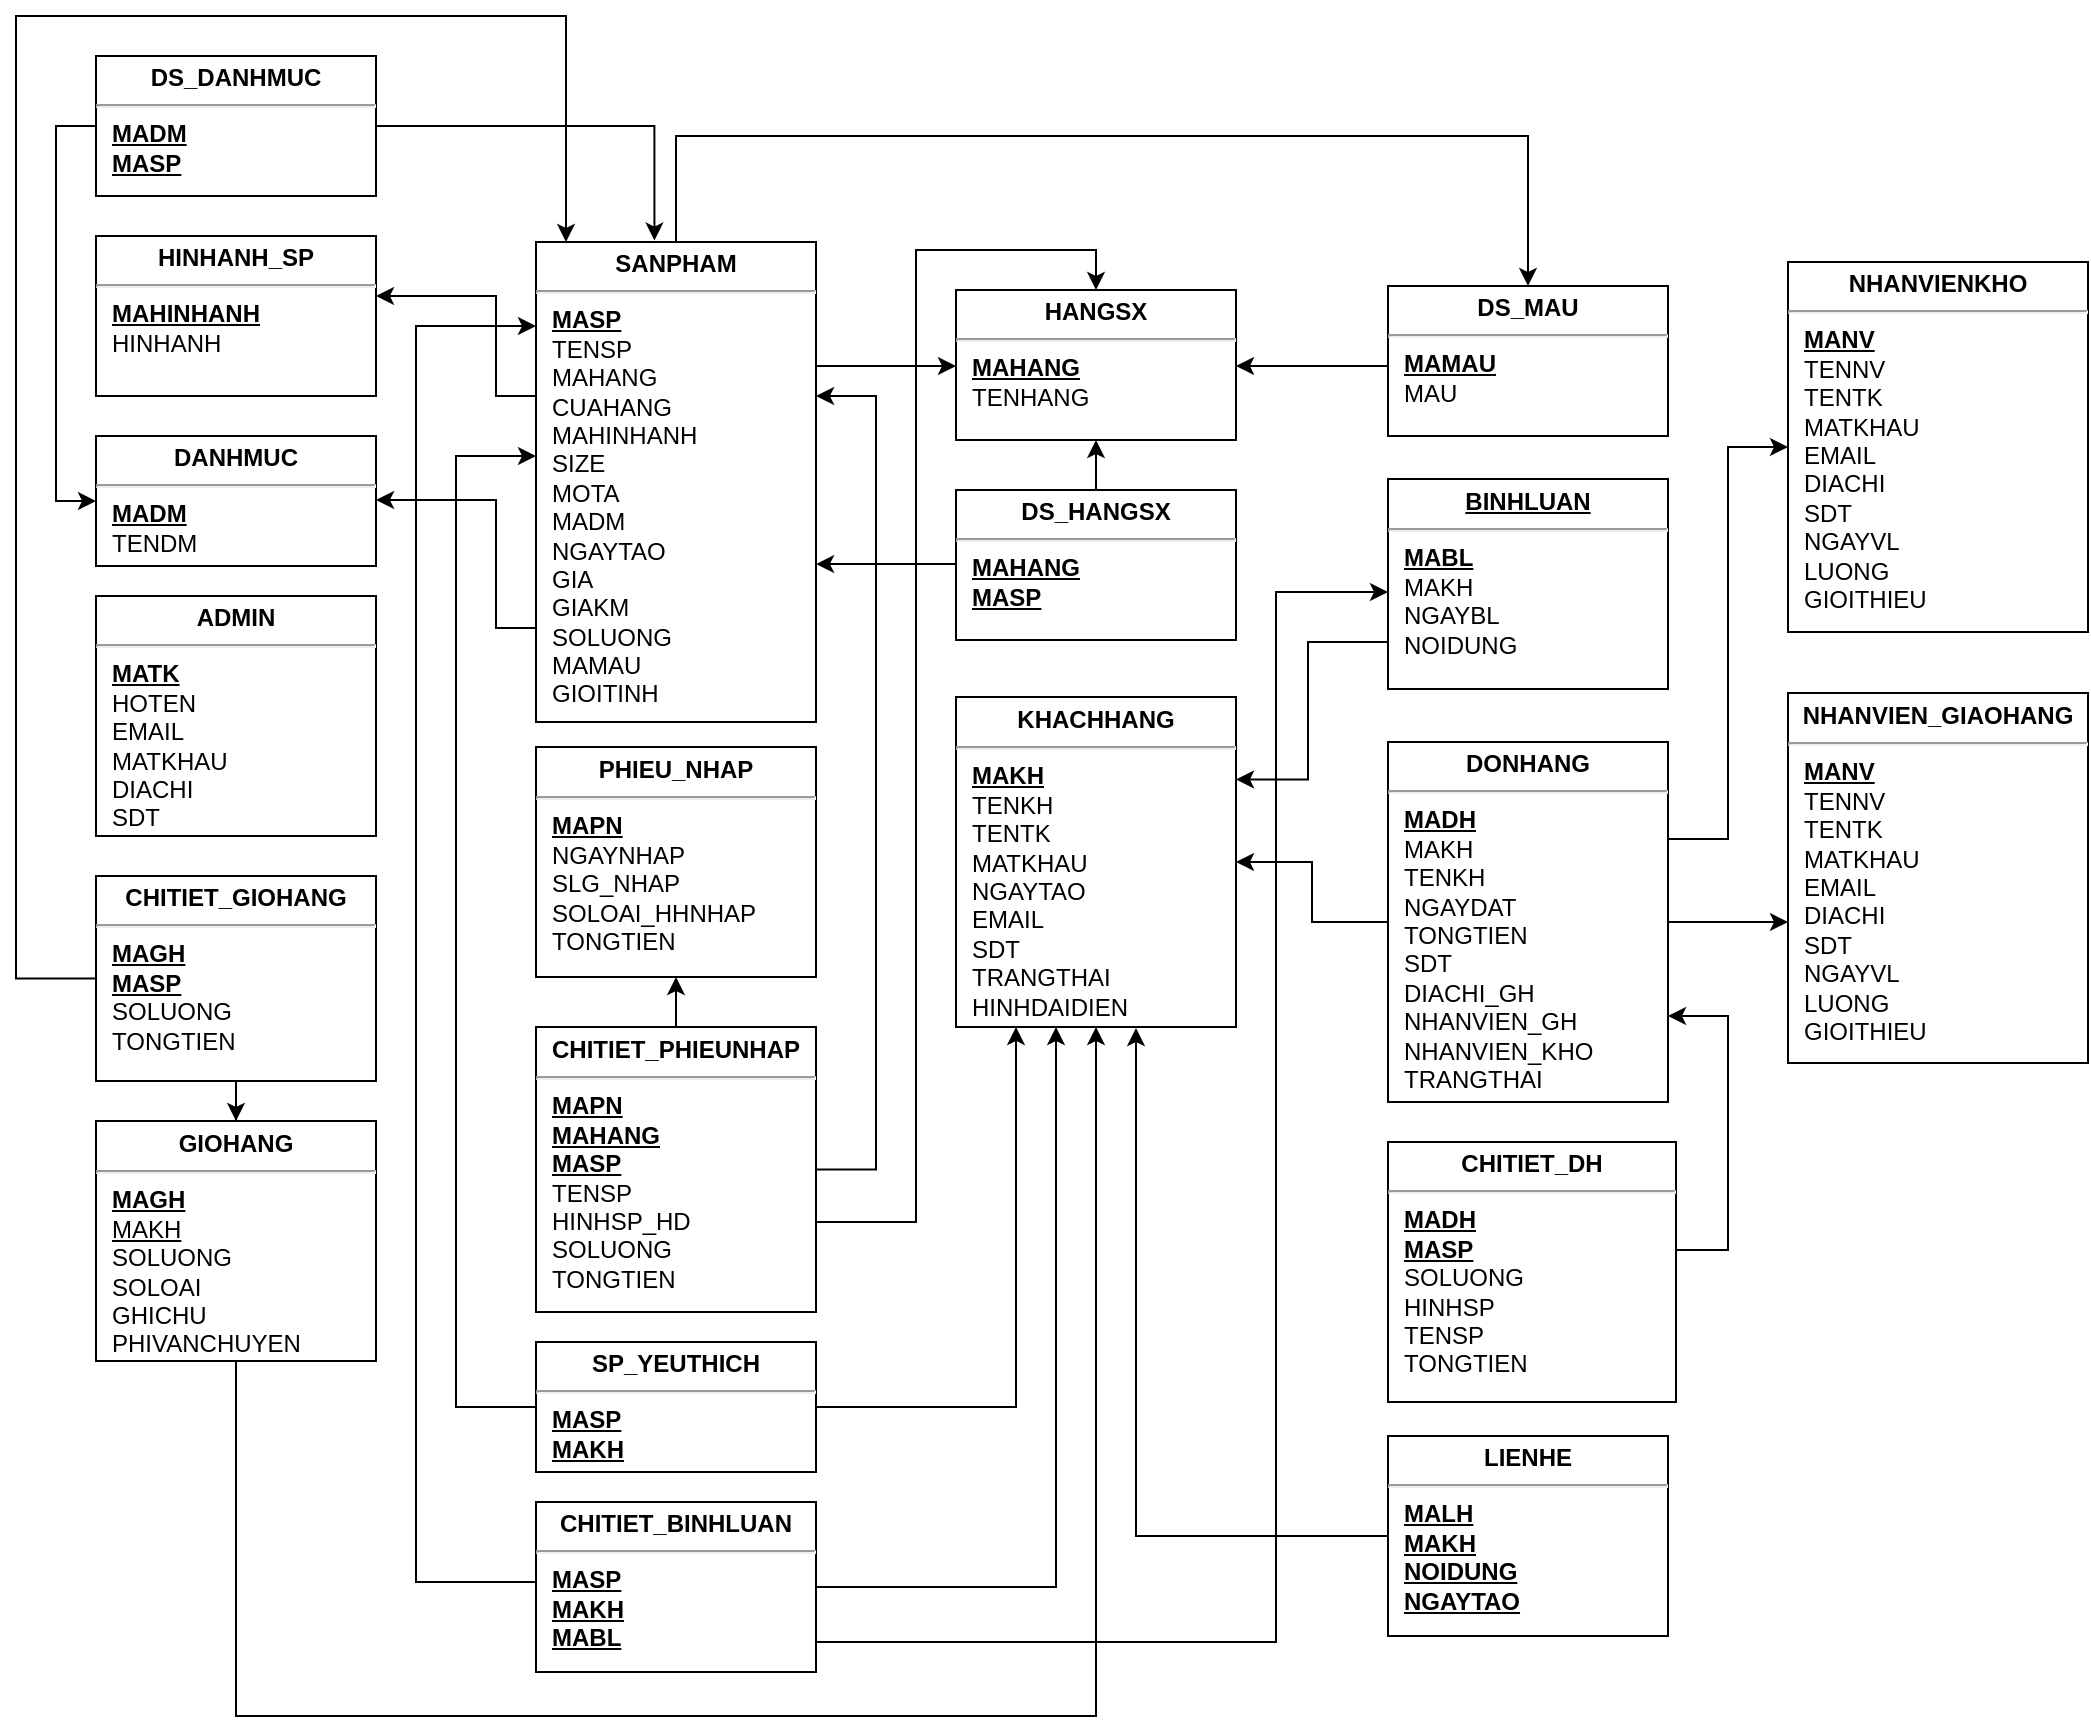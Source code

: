 <mxfile version="13.9.9" type="device"><diagram name="Page-1" id="a7904f86-f2b4-8e86-fa97-74104820619b"><mxGraphModel dx="1278" dy="1341" grid="1" gridSize="10" guides="1" tooltips="1" connect="1" arrows="1" fold="1" page="1" pageScale="1" pageWidth="1100" pageHeight="850" background="#ffffff" math="0" shadow="0"><root><mxCell id="0"/><mxCell id="1" parent="0"/><mxCell id="24794b860abc3c2d-1" value="&lt;p style=&quot;margin: 4px 0px 0px ; text-align: center&quot;&gt;&lt;b&gt;DANHMUC&lt;/b&gt;&lt;/p&gt;&lt;hr&gt;&lt;p style=&quot;margin: 0px ; margin-left: 8px&quot;&gt;&lt;b&gt;&lt;u&gt;MADM&lt;/u&gt;&lt;/b&gt;&lt;/p&gt;&lt;p style=&quot;margin: 0px ; margin-left: 8px&quot;&gt;TENDM&lt;/p&gt;" style="verticalAlign=top;align=left;overflow=fill;fontSize=12;fontFamily=Helvetica;html=1;rounded=0;shadow=0;comic=0;labelBackgroundColor=none;strokeWidth=1;fillColor=#FFFFFF;" parent="1" vertex="1"><mxGeometry x="60" y="170" width="140" height="65" as="geometry"/></mxCell><mxCell id="Ncqu-IGX10T1Qsp99bb3-18" style="edgeStyle=orthogonalEdgeStyle;rounded=0;orthogonalLoop=1;jettySize=auto;html=1;fillColor=#FFFFFF;" parent="1" source="24794b860abc3c2d-16" target="24794b860abc3c2d-19" edge="1"><mxGeometry relative="1" as="geometry"><Array as="points"><mxPoint x="220" y="743"/><mxPoint x="220" y="115"/></Array></mxGeometry></mxCell><mxCell id="Ncqu-IGX10T1Qsp99bb3-19" style="edgeStyle=orthogonalEdgeStyle;rounded=0;orthogonalLoop=1;jettySize=auto;html=1;fillColor=#FFFFFF;" parent="1" source="24794b860abc3c2d-16" target="24794b860abc3c2d-24" edge="1"><mxGeometry relative="1" as="geometry"><mxPoint x="540" y="466" as="targetPoint"/><Array as="points"><mxPoint x="540" y="746"/></Array></mxGeometry></mxCell><mxCell id="Ncqu-IGX10T1Qsp99bb3-21" style="edgeStyle=orthogonalEdgeStyle;rounded=0;orthogonalLoop=1;jettySize=auto;html=1;fillColor=#FFFFFF;" parent="1" source="24794b860abc3c2d-16" target="24794b860abc3c2d-23" edge="1"><mxGeometry relative="1" as="geometry"><Array as="points"><mxPoint x="650" y="773"/><mxPoint x="650" y="248"/></Array></mxGeometry></mxCell><mxCell id="24794b860abc3c2d-16" value="&lt;p style=&quot;margin: 4px 0px 0px ; text-align: center&quot;&gt;&lt;b&gt;CHITIET_BINHLUAN&lt;/b&gt;&lt;/p&gt;&lt;hr&gt;&lt;p style=&quot;margin: 0px ; margin-left: 8px&quot;&gt;&lt;b&gt;&lt;u&gt;MASP&lt;/u&gt;&lt;/b&gt;&lt;/p&gt;&lt;p style=&quot;margin: 0px ; margin-left: 8px&quot;&gt;&lt;b&gt;&lt;u&gt;MAKH&lt;/u&gt;&lt;/b&gt;&lt;/p&gt;&lt;p style=&quot;margin: 0px ; margin-left: 8px&quot;&gt;&lt;b&gt;&lt;u&gt;MABL&lt;/u&gt;&lt;/b&gt;&lt;/p&gt;" style="verticalAlign=top;align=left;overflow=fill;fontSize=12;fontFamily=Helvetica;html=1;rounded=0;shadow=0;comic=0;labelBackgroundColor=none;strokeWidth=1;fillColor=#FFFFFF;" parent="1" vertex="1"><mxGeometry x="280" y="703" width="140" height="85" as="geometry"/></mxCell><mxCell id="24794b860abc3c2d-17" value="&lt;p style=&quot;margin: 4px 0px 0px ; text-align: center&quot;&gt;&lt;b&gt;PHIEU_NHAP&lt;/b&gt;&lt;/p&gt;&lt;hr&gt;&lt;p style=&quot;margin: 0px ; margin-left: 8px&quot;&gt;&lt;b&gt;&lt;u&gt;MAPN&lt;/u&gt;&lt;/b&gt;&lt;/p&gt;&lt;p style=&quot;margin: 0px ; margin-left: 8px&quot;&gt;NGAYNHAP&lt;/p&gt;&lt;p style=&quot;margin: 0px ; margin-left: 8px&quot;&gt;SLG_NHAP&lt;/p&gt;&lt;p style=&quot;margin: 0px ; margin-left: 8px&quot;&gt;SOLOAI_HHNHAP&lt;/p&gt;&lt;p style=&quot;margin: 0px ; margin-left: 8px&quot;&gt;TONGTIEN&lt;/p&gt;" style="verticalAlign=top;align=left;overflow=fill;fontSize=12;fontFamily=Helvetica;html=1;rounded=0;shadow=0;comic=0;labelBackgroundColor=none;strokeWidth=1;fillColor=#FFFFFF;" parent="1" vertex="1"><mxGeometry x="280" y="325.5" width="140" height="115" as="geometry"/></mxCell><mxCell id="Ncqu-IGX10T1Qsp99bb3-8" style="edgeStyle=orthogonalEdgeStyle;rounded=0;orthogonalLoop=1;jettySize=auto;html=1;fillColor=#FFFFFF;" parent="1" source="24794b860abc3c2d-18" target="24794b860abc3c2d-17" edge="1"><mxGeometry relative="1" as="geometry"/></mxCell><mxCell id="Ncqu-IGX10T1Qsp99bb3-31" style="edgeStyle=orthogonalEdgeStyle;rounded=0;orthogonalLoop=1;jettySize=auto;html=1;entryX=0.5;entryY=0;entryDx=0;entryDy=0;fillColor=#FFFFFF;" parent="1" source="24794b860abc3c2d-18" target="24794b860abc3c2d-20" edge="1"><mxGeometry relative="1" as="geometry"><mxPoint x="545" y="93" as="targetPoint"/><Array as="points"><mxPoint x="470" y="563"/><mxPoint x="470" y="77"/><mxPoint x="560" y="77"/></Array></mxGeometry></mxCell><mxCell id="OWl0ip-ZCvZ_d75_UzPL-4" style="edgeStyle=orthogonalEdgeStyle;rounded=0;orthogonalLoop=1;jettySize=auto;html=1;fillColor=#FFFFFF;" parent="1" source="24794b860abc3c2d-18" target="24794b860abc3c2d-19" edge="1"><mxGeometry relative="1" as="geometry"><Array as="points"><mxPoint x="450" y="537"/><mxPoint x="450" y="150"/></Array></mxGeometry></mxCell><mxCell id="24794b860abc3c2d-18" value="&lt;p style=&quot;margin: 4px 0px 0px ; text-align: center&quot;&gt;&lt;b&gt;CHITIET_PHIEUNHAP&lt;/b&gt;&lt;/p&gt;&lt;hr&gt;&lt;p style=&quot;margin: 0px ; margin-left: 8px&quot;&gt;&lt;b&gt;&lt;u&gt;MAPN&lt;/u&gt;&lt;/b&gt;&lt;/p&gt;&lt;p style=&quot;margin: 0px ; margin-left: 8px&quot;&gt;&lt;b&gt;&lt;u&gt;MAHANG&lt;/u&gt;&lt;/b&gt;&lt;/p&gt;&lt;p style=&quot;margin: 0px ; margin-left: 8px&quot;&gt;&lt;b&gt;&lt;u&gt;MASP&lt;/u&gt;&lt;/b&gt;&lt;/p&gt;&lt;p style=&quot;margin: 0px ; margin-left: 8px&quot;&gt;TENSP&lt;/p&gt;&lt;p style=&quot;margin: 0px ; margin-left: 8px&quot;&gt;HINHSP_HD&lt;/p&gt;&lt;p style=&quot;margin: 0px ; margin-left: 8px&quot;&gt;SOLUONG&lt;/p&gt;&lt;p style=&quot;margin: 0px ; margin-left: 8px&quot;&gt;TONGTIEN&lt;/p&gt;" style="verticalAlign=top;align=left;overflow=fill;fontSize=12;fontFamily=Helvetica;html=1;rounded=0;shadow=0;comic=0;labelBackgroundColor=none;strokeWidth=1;fillColor=#FFFFFF;" parent="1" vertex="1"><mxGeometry x="280" y="465.5" width="140" height="142.5" as="geometry"/></mxCell><mxCell id="Ncqu-IGX10T1Qsp99bb3-22" style="edgeStyle=orthogonalEdgeStyle;rounded=0;orthogonalLoop=1;jettySize=auto;html=1;exitX=0.015;exitY=0.804;exitDx=0;exitDy=0;exitPerimeter=0;fillColor=#FFFFFF;" parent="1" source="24794b860abc3c2d-19" target="24794b860abc3c2d-1" edge="1"><mxGeometry relative="1" as="geometry"><Array as="points"><mxPoint x="260" y="266"/><mxPoint x="260" y="202"/></Array></mxGeometry></mxCell><mxCell id="Ncqu-IGX10T1Qsp99bb3-24" style="edgeStyle=orthogonalEdgeStyle;rounded=0;orthogonalLoop=1;jettySize=auto;html=1;fillColor=#FFFFFF;" parent="1" source="24794b860abc3c2d-19" target="shd9ntkFZb0mdmKx5NQV-13" edge="1"><mxGeometry relative="1" as="geometry"><Array as="points"><mxPoint x="260" y="150"/><mxPoint x="260" y="100"/></Array></mxGeometry></mxCell><mxCell id="OWl0ip-ZCvZ_d75_UzPL-6" style="edgeStyle=orthogonalEdgeStyle;rounded=0;orthogonalLoop=1;jettySize=auto;html=1;fillColor=#FFFFFF;" parent="1" source="24794b860abc3c2d-19" target="24794b860abc3c2d-20" edge="1"><mxGeometry relative="1" as="geometry"><Array as="points"><mxPoint x="440" y="135"/><mxPoint x="440" y="135"/></Array></mxGeometry></mxCell><mxCell id="OWl0ip-ZCvZ_d75_UzPL-12" style="edgeStyle=orthogonalEdgeStyle;rounded=0;orthogonalLoop=1;jettySize=auto;html=1;entryX=0.5;entryY=0;entryDx=0;entryDy=0;fillColor=#FFFFFF;" parent="1" source="24794b860abc3c2d-19" target="shd9ntkFZb0mdmKx5NQV-18" edge="1"><mxGeometry relative="1" as="geometry"><Array as="points"><mxPoint x="350" y="20"/><mxPoint x="776" y="20"/></Array></mxGeometry></mxCell><mxCell id="24794b860abc3c2d-19" value="&lt;p style=&quot;margin: 4px 0px 0px ; text-align: center&quot;&gt;&lt;b&gt;SANPHAM&lt;/b&gt;&lt;/p&gt;&lt;hr&gt;&lt;p style=&quot;margin: 0px ; margin-left: 8px&quot;&gt;&lt;b&gt;&lt;u&gt;MASP&lt;/u&gt;&lt;/b&gt;&lt;/p&gt;&lt;p style=&quot;margin: 0px ; margin-left: 8px&quot;&gt;TENSP&lt;/p&gt;&lt;p style=&quot;margin: 0px ; margin-left: 8px&quot;&gt;MAHANG&lt;/p&gt;&lt;p style=&quot;margin: 0px ; margin-left: 8px&quot;&gt;CUAHANG&lt;/p&gt;&lt;p style=&quot;margin: 0px ; margin-left: 8px&quot;&gt;MAHINHANH&lt;/p&gt;&lt;p style=&quot;margin: 0px ; margin-left: 8px&quot;&gt;SIZE&lt;/p&gt;&lt;p style=&quot;margin: 0px ; margin-left: 8px&quot;&gt;MOTA&lt;/p&gt;&lt;p style=&quot;margin: 0px ; margin-left: 8px&quot;&gt;MADM&lt;/p&gt;&lt;p style=&quot;margin: 0px ; margin-left: 8px&quot;&gt;NGAYTAO&lt;/p&gt;&lt;p style=&quot;margin: 0px ; margin-left: 8px&quot;&gt;GIA&lt;/p&gt;&lt;p style=&quot;margin: 0px ; margin-left: 8px&quot;&gt;GIAKM&lt;/p&gt;&lt;p style=&quot;margin: 0px ; margin-left: 8px&quot;&gt;SOLUONG&lt;/p&gt;&lt;p style=&quot;margin: 0px ; margin-left: 8px&quot;&gt;MAMAU&lt;/p&gt;&lt;p style=&quot;margin: 0px ; margin-left: 8px&quot;&gt;GIOITINH&lt;/p&gt;" style="verticalAlign=top;align=left;overflow=fill;fontSize=12;fontFamily=Helvetica;html=1;rounded=0;shadow=0;comic=0;labelBackgroundColor=none;strokeWidth=1;fillColor=#FFFFFF;" parent="1" vertex="1"><mxGeometry x="280" y="73" width="140" height="240" as="geometry"/></mxCell><mxCell id="24794b860abc3c2d-20" value="&lt;p style=&quot;margin: 4px 0px 0px ; text-align: center&quot;&gt;&lt;b&gt;HANGSX&lt;/b&gt;&lt;/p&gt;&lt;hr&gt;&lt;p style=&quot;margin: 0px ; margin-left: 8px&quot;&gt;&lt;b&gt;&lt;u&gt;MAHANG&lt;/u&gt;&lt;/b&gt;&lt;/p&gt;&lt;p style=&quot;margin: 0px ; margin-left: 8px&quot;&gt;TENHANG&lt;/p&gt;" style="verticalAlign=top;align=left;overflow=fill;fontSize=12;fontFamily=Helvetica;html=1;rounded=0;shadow=0;comic=0;labelBackgroundColor=none;strokeWidth=1;fillColor=#FFFFFF;" parent="1" vertex="1"><mxGeometry x="490" y="97" width="140" height="75" as="geometry"/></mxCell><mxCell id="Ncqu-IGX10T1Qsp99bb3-3" style="edgeStyle=orthogonalEdgeStyle;rounded=0;orthogonalLoop=1;jettySize=auto;html=1;fillColor=#FFFFFF;" parent="1" source="24794b860abc3c2d-21" target="24794b860abc3c2d-24" edge="1"><mxGeometry relative="1" as="geometry"/></mxCell><mxCell id="Ncqu-IGX10T1Qsp99bb3-4" style="edgeStyle=orthogonalEdgeStyle;rounded=0;orthogonalLoop=1;jettySize=auto;html=1;fillColor=#FFFFFF;" parent="1" source="24794b860abc3c2d-21" target="24794b860abc3c2d-27" edge="1"><mxGeometry relative="1" as="geometry"><Array as="points"><mxPoint x="846" y="390.5"/><mxPoint x="846" y="390.5"/></Array></mxGeometry></mxCell><mxCell id="Ncqu-IGX10T1Qsp99bb3-5" style="edgeStyle=orthogonalEdgeStyle;rounded=0;orthogonalLoop=1;jettySize=auto;html=1;fillColor=#FFFFFF;" parent="1" source="24794b860abc3c2d-21" target="24794b860abc3c2d-29" edge="1"><mxGeometry relative="1" as="geometry"><Array as="points"><mxPoint x="876" y="371.5"/><mxPoint x="876" y="175.5"/></Array></mxGeometry></mxCell><mxCell id="24794b860abc3c2d-21" value="&lt;p style=&quot;margin: 4px 0px 0px ; text-align: center&quot;&gt;&lt;b&gt;DONHANG&lt;/b&gt;&lt;/p&gt;&lt;hr&gt;&lt;p style=&quot;margin: 0px ; margin-left: 8px&quot;&gt;&lt;b&gt;&lt;u&gt;MADH&lt;/u&gt;&lt;/b&gt;&lt;/p&gt;&lt;p style=&quot;margin: 0px ; margin-left: 8px&quot;&gt;MAKH&lt;/p&gt;&lt;p style=&quot;margin: 0px ; margin-left: 8px&quot;&gt;TENKH&lt;/p&gt;&lt;p style=&quot;margin: 0px ; margin-left: 8px&quot;&gt;NGAYDAT&lt;/p&gt;&lt;p style=&quot;margin: 0px ; margin-left: 8px&quot;&gt;TONGTIEN&lt;/p&gt;&lt;p style=&quot;margin: 0px ; margin-left: 8px&quot;&gt;SDT&lt;/p&gt;&lt;p style=&quot;margin: 0px ; margin-left: 8px&quot;&gt;DIACHI_GH&lt;/p&gt;&lt;p style=&quot;margin: 0px ; margin-left: 8px&quot;&gt;NHANVIEN_GH&lt;/p&gt;&lt;p style=&quot;margin: 0px ; margin-left: 8px&quot;&gt;NHANVIEN_KHO&lt;/p&gt;&lt;p style=&quot;margin: 0px ; margin-left: 8px&quot;&gt;TRANGTHAI&lt;/p&gt;" style="verticalAlign=top;align=left;overflow=fill;fontSize=12;fontFamily=Helvetica;html=1;rounded=0;shadow=0;comic=0;labelBackgroundColor=none;strokeWidth=1;fillColor=#FFFFFF;" parent="1" vertex="1"><mxGeometry x="706" y="323" width="140" height="180" as="geometry"/></mxCell><mxCell id="Ncqu-IGX10T1Qsp99bb3-16" style="edgeStyle=orthogonalEdgeStyle;rounded=0;orthogonalLoop=1;jettySize=auto;html=1;fillColor=#FFFFFF;" parent="1" source="24794b860abc3c2d-22" target="24794b860abc3c2d-24" edge="1"><mxGeometry relative="1" as="geometry"><mxPoint x="520" y="483" as="targetPoint"/><Array as="points"><mxPoint x="520" y="655"/></Array></mxGeometry></mxCell><mxCell id="OWl0ip-ZCvZ_d75_UzPL-5" style="edgeStyle=orthogonalEdgeStyle;rounded=0;orthogonalLoop=1;jettySize=auto;html=1;fillColor=#FFFFFF;" parent="1" source="24794b860abc3c2d-22" target="24794b860abc3c2d-19" edge="1"><mxGeometry relative="1" as="geometry"><Array as="points"><mxPoint x="240" y="656"/><mxPoint x="240" y="180"/></Array></mxGeometry></mxCell><mxCell id="24794b860abc3c2d-22" value="&lt;p style=&quot;margin: 4px 0px 0px ; text-align: center&quot;&gt;&lt;b&gt;SP_YEUTHICH&lt;/b&gt;&lt;/p&gt;&lt;hr&gt;&lt;p style=&quot;margin: 0px ; margin-left: 8px&quot;&gt;&lt;b&gt;&lt;u&gt;MASP&lt;/u&gt;&lt;/b&gt;&lt;/p&gt;&lt;p style=&quot;margin: 0px ; margin-left: 8px&quot;&gt;&lt;b&gt;&lt;u&gt;MAKH&lt;/u&gt;&lt;/b&gt;&lt;/p&gt;" style="verticalAlign=top;align=left;overflow=fill;fontSize=12;fontFamily=Helvetica;html=1;rounded=0;shadow=0;comic=0;labelBackgroundColor=none;strokeWidth=1;fillColor=#FFFFFF;" parent="1" vertex="1"><mxGeometry x="280" y="623" width="140" height="65" as="geometry"/></mxCell><mxCell id="Ncqu-IGX10T1Qsp99bb3-6" style="edgeStyle=orthogonalEdgeStyle;rounded=0;orthogonalLoop=1;jettySize=auto;html=1;entryX=1;entryY=0.25;entryDx=0;entryDy=0;fillColor=#FFFFFF;" parent="1" source="24794b860abc3c2d-23" target="24794b860abc3c2d-24" edge="1"><mxGeometry relative="1" as="geometry"><Array as="points"><mxPoint x="666" y="273"/><mxPoint x="666" y="342"/></Array></mxGeometry></mxCell><mxCell id="24794b860abc3c2d-23" value="&lt;p style=&quot;margin: 0px ; margin-top: 4px ; text-align: center ; text-decoration: underline&quot;&gt;&lt;b&gt;BINHLUAN&lt;/b&gt;&lt;/p&gt;&lt;hr&gt;&lt;p style=&quot;margin: 0px ; margin-left: 8px&quot;&gt;&lt;b&gt;&lt;u&gt;MABL&lt;/u&gt;&lt;/b&gt;&lt;/p&gt;&lt;p style=&quot;margin: 0px ; margin-left: 8px&quot;&gt;MAKH&lt;/p&gt;&lt;p style=&quot;margin: 0px ; margin-left: 8px&quot;&gt;NGAYBL&lt;/p&gt;&lt;p style=&quot;margin: 0px ; margin-left: 8px&quot;&gt;NOIDUNG&lt;/p&gt;" style="verticalAlign=top;align=left;overflow=fill;fontSize=12;fontFamily=Helvetica;html=1;rounded=0;shadow=0;comic=0;labelBackgroundColor=none;strokeWidth=1;fillColor=#FFFFFF;" parent="1" vertex="1"><mxGeometry x="706" y="191.5" width="140" height="105" as="geometry"/></mxCell><mxCell id="24794b860abc3c2d-24" value="&lt;p style=&quot;margin: 4px 0px 0px ; text-align: center&quot;&gt;&lt;b&gt;KHACHHANG&lt;/b&gt;&lt;/p&gt;&lt;hr&gt;&lt;p style=&quot;margin: 0px ; margin-left: 8px&quot;&gt;&lt;u&gt;&lt;b&gt;MAKH&lt;/b&gt;&lt;/u&gt;&lt;/p&gt;&lt;p style=&quot;margin: 0px ; margin-left: 8px&quot;&gt;TENKH&lt;/p&gt;&lt;p style=&quot;margin: 0px ; margin-left: 8px&quot;&gt;TENTK&lt;/p&gt;&lt;p style=&quot;margin: 0px ; margin-left: 8px&quot;&gt;MATKHAU&lt;/p&gt;&lt;p style=&quot;margin: 0px ; margin-left: 8px&quot;&gt;NGAYTAO&lt;/p&gt;&lt;p style=&quot;margin: 0px ; margin-left: 8px&quot;&gt;EMAIL&lt;/p&gt;&lt;p style=&quot;margin: 0px ; margin-left: 8px&quot;&gt;SDT&lt;/p&gt;&lt;p style=&quot;margin: 0px ; margin-left: 8px&quot;&gt;TRANGTHAI&lt;/p&gt;&lt;p style=&quot;margin: 0px ; margin-left: 8px&quot;&gt;HINHDAIDIEN&lt;/p&gt;" style="verticalAlign=top;align=left;overflow=fill;fontSize=12;fontFamily=Helvetica;html=1;rounded=0;shadow=0;comic=0;labelBackgroundColor=none;strokeWidth=1;fillColor=#FFFFFF;" parent="1" vertex="1"><mxGeometry x="490" y="300.5" width="140" height="165" as="geometry"/></mxCell><mxCell id="24794b860abc3c2d-25" value="&lt;p style=&quot;margin: 4px 0px 0px ; text-align: center&quot;&gt;&lt;b&gt;ADMIN&lt;/b&gt;&lt;/p&gt;&lt;hr&gt;&lt;p style=&quot;margin: 0px ; margin-left: 8px&quot;&gt;&lt;b&gt;&lt;u&gt;MATK&lt;/u&gt;&lt;/b&gt;&lt;/p&gt;&lt;p style=&quot;margin: 0px ; margin-left: 8px&quot;&gt;HOTEN&lt;/p&gt;&lt;p style=&quot;margin: 0px ; margin-left: 8px&quot;&gt;EMAIL&lt;/p&gt;&lt;p style=&quot;margin: 0px ; margin-left: 8px&quot;&gt;MATKHAU&lt;/p&gt;&lt;p style=&quot;margin: 0px ; margin-left: 8px&quot;&gt;DIACHI&lt;/p&gt;&lt;p style=&quot;margin: 0px ; margin-left: 8px&quot;&gt;SDT&lt;/p&gt;" style="verticalAlign=top;align=left;overflow=fill;fontSize=12;fontFamily=Helvetica;html=1;rounded=0;shadow=0;comic=0;labelBackgroundColor=none;strokeWidth=1;fillColor=#FFFFFF;" parent="1" vertex="1"><mxGeometry x="60" y="250" width="140" height="120" as="geometry"/></mxCell><mxCell id="24794b860abc3c2d-27" value="&lt;p style=&quot;margin: 4px 0px 0px ; text-align: center&quot;&gt;&lt;b&gt;NHANVIEN_GIAOHANG&lt;/b&gt;&lt;/p&gt;&lt;hr&gt;&lt;p style=&quot;margin: 0px ; margin-left: 8px&quot;&gt;&lt;u&gt;&lt;b&gt;MANV&lt;/b&gt;&lt;/u&gt;&lt;/p&gt;&lt;p style=&quot;margin: 0px ; margin-left: 8px&quot;&gt;TENNV&lt;/p&gt;&lt;p style=&quot;margin: 0px ; margin-left: 8px&quot;&gt;TENTK&lt;/p&gt;&lt;p style=&quot;margin: 0px ; margin-left: 8px&quot;&gt;MATKHAU&lt;/p&gt;&lt;p style=&quot;margin: 0px ; margin-left: 8px&quot;&gt;EMAIL&lt;/p&gt;&lt;p style=&quot;margin: 0px ; margin-left: 8px&quot;&gt;DIACHI&lt;/p&gt;&lt;p style=&quot;margin: 0px ; margin-left: 8px&quot;&gt;SDT&lt;/p&gt;&lt;p style=&quot;margin: 0px ; margin-left: 8px&quot;&gt;NGAYVL&lt;/p&gt;&lt;p style=&quot;margin: 0px ; margin-left: 8px&quot;&gt;LUONG&lt;/p&gt;&lt;p style=&quot;margin: 0px ; margin-left: 8px&quot;&gt;GIOITHIEU&lt;/p&gt;&lt;p style=&quot;margin: 0px ; margin-left: 8px&quot;&gt;&lt;br&gt;&lt;/p&gt;&lt;p style=&quot;margin: 0px ; margin-left: 8px&quot;&gt;&lt;br&gt;&lt;/p&gt;&lt;p style=&quot;margin: 0px ; margin-left: 8px&quot;&gt;&lt;br&gt;&lt;/p&gt;" style="verticalAlign=top;align=left;overflow=fill;fontSize=12;fontFamily=Helvetica;html=1;rounded=0;shadow=0;comic=0;labelBackgroundColor=none;strokeWidth=1;fillColor=#FFFFFF;" parent="1" vertex="1"><mxGeometry x="906" y="298.5" width="150" height="185" as="geometry"/></mxCell><mxCell id="Ncqu-IGX10T1Qsp99bb3-2" style="edgeStyle=orthogonalEdgeStyle;rounded=0;orthogonalLoop=1;jettySize=auto;html=1;fillColor=#FFFFFF;" parent="1" source="24794b860abc3c2d-28" target="24794b860abc3c2d-21" edge="1"><mxGeometry relative="1" as="geometry"><Array as="points"><mxPoint x="876" y="577"/><mxPoint x="876" y="460"/></Array></mxGeometry></mxCell><mxCell id="24794b860abc3c2d-28" value="&lt;p style=&quot;margin: 4px 0px 0px ; text-align: center&quot;&gt;&lt;b&gt;CHITIET_DH&lt;/b&gt;&lt;/p&gt;&lt;hr&gt;&lt;p style=&quot;margin: 0px ; margin-left: 8px&quot;&gt;&lt;b&gt;&lt;u&gt;MADH&lt;/u&gt;&lt;/b&gt;&lt;/p&gt;&lt;p style=&quot;margin: 0px ; margin-left: 8px&quot;&gt;&lt;b&gt;&lt;u&gt;MASP&lt;/u&gt;&lt;/b&gt;&lt;/p&gt;&lt;p style=&quot;margin: 0px ; margin-left: 8px&quot;&gt;SOLUONG&lt;/p&gt;&lt;p style=&quot;margin: 0px ; margin-left: 8px&quot;&gt;HINHSP&lt;/p&gt;&lt;p style=&quot;margin: 0px ; margin-left: 8px&quot;&gt;TENSP&lt;/p&gt;&lt;p style=&quot;margin: 0px ; margin-left: 8px&quot;&gt;TONGTIEN&lt;/p&gt;" style="verticalAlign=top;align=left;overflow=fill;fontSize=12;fontFamily=Helvetica;html=1;rounded=0;shadow=0;comic=0;labelBackgroundColor=none;strokeWidth=1;fillColor=#FFFFFF;" parent="1" vertex="1"><mxGeometry x="706" y="523" width="144" height="130" as="geometry"/></mxCell><mxCell id="24794b860abc3c2d-29" value="&lt;p style=&quot;margin: 4px 0px 0px ; text-align: center&quot;&gt;&lt;b&gt;NHANVIENKHO&lt;/b&gt;&lt;/p&gt;&lt;hr&gt;&lt;p style=&quot;margin: 0px ; margin-left: 8px&quot;&gt;&lt;u&gt;&lt;b&gt;MANV&lt;/b&gt;&lt;/u&gt;&lt;/p&gt;&lt;p style=&quot;margin: 0px ; margin-left: 8px&quot;&gt;TENNV&lt;/p&gt;&lt;p style=&quot;margin: 0px ; margin-left: 8px&quot;&gt;TENTK&lt;/p&gt;&lt;p style=&quot;margin: 0px ; margin-left: 8px&quot;&gt;MATKHAU&lt;/p&gt;&lt;p style=&quot;margin: 0px ; margin-left: 8px&quot;&gt;EMAIL&lt;/p&gt;&lt;p style=&quot;margin: 0px ; margin-left: 8px&quot;&gt;DIACHI&lt;/p&gt;&lt;p style=&quot;margin: 0px ; margin-left: 8px&quot;&gt;SDT&lt;/p&gt;&lt;p style=&quot;margin: 0px ; margin-left: 8px&quot;&gt;NGAYVL&lt;/p&gt;&lt;p style=&quot;margin: 0px ; margin-left: 8px&quot;&gt;LUONG&lt;/p&gt;&lt;p style=&quot;margin: 0px ; margin-left: 8px&quot;&gt;GIOITHIEU&lt;/p&gt;&lt;p style=&quot;margin: 0px ; margin-left: 8px&quot;&gt;&lt;br&gt;&lt;/p&gt;&lt;p style=&quot;margin: 0px ; margin-left: 8px&quot;&gt;&lt;br&gt;&lt;/p&gt;" style="verticalAlign=top;align=left;overflow=fill;fontSize=12;fontFamily=Helvetica;html=1;rounded=0;shadow=0;comic=0;labelBackgroundColor=none;strokeWidth=1;fillColor=#FFFFFF;" parent="1" vertex="1"><mxGeometry x="906" y="83" width="150" height="185" as="geometry"/></mxCell><mxCell id="_il7v6l370okpNzPWIXp-2" style="edgeStyle=none;rounded=0;orthogonalLoop=1;jettySize=auto;html=1;exitX=0.5;exitY=1;exitDx=0;exitDy=0;fillColor=#FFFFFF;" parent="1" source="24794b860abc3c2d-29" target="24794b860abc3c2d-29" edge="1"><mxGeometry relative="1" as="geometry"/></mxCell><mxCell id="shd9ntkFZb0mdmKx5NQV-13" value="&lt;p style=&quot;margin: 4px 0px 0px ; text-align: center&quot;&gt;&lt;b&gt;HINHANH_SP&lt;/b&gt;&lt;/p&gt;&lt;hr&gt;&lt;p style=&quot;margin: 0px ; margin-left: 8px&quot;&gt;&lt;b&gt;&lt;u&gt;MAHINHANH&lt;/u&gt;&lt;/b&gt;&lt;/p&gt;&lt;p style=&quot;margin: 0px ; margin-left: 8px&quot;&gt;HINHANH&lt;/p&gt;" style="verticalAlign=top;align=left;overflow=fill;fontSize=12;fontFamily=Helvetica;html=1;rounded=0;shadow=0;comic=0;labelBackgroundColor=none;strokeWidth=1;fillColor=#FFFFFF;" parent="1" vertex="1"><mxGeometry x="60" y="70" width="140" height="80" as="geometry"/></mxCell><mxCell id="Ncqu-IGX10T1Qsp99bb3-28" style="edgeStyle=orthogonalEdgeStyle;rounded=0;orthogonalLoop=1;jettySize=auto;html=1;entryX=0;entryY=0.5;entryDx=0;entryDy=0;fillColor=#FFFFFF;" parent="1" source="shd9ntkFZb0mdmKx5NQV-15" target="24794b860abc3c2d-1" edge="1"><mxGeometry relative="1" as="geometry"><Array as="points"><mxPoint x="40" y="15"/><mxPoint x="40" y="202"/></Array></mxGeometry></mxCell><mxCell id="Ncqu-IGX10T1Qsp99bb3-29" style="edgeStyle=orthogonalEdgeStyle;rounded=0;orthogonalLoop=1;jettySize=auto;html=1;entryX=0.423;entryY=-0.003;entryDx=0;entryDy=0;entryPerimeter=0;fillColor=#FFFFFF;" parent="1" source="shd9ntkFZb0mdmKx5NQV-15" target="24794b860abc3c2d-19" edge="1"><mxGeometry relative="1" as="geometry"/></mxCell><mxCell id="shd9ntkFZb0mdmKx5NQV-15" value="&lt;p style=&quot;margin: 4px 0px 0px ; text-align: center&quot;&gt;&lt;b&gt;DS_DANHMUC&lt;/b&gt;&lt;/p&gt;&lt;hr&gt;&lt;p style=&quot;margin: 0px ; margin-left: 8px&quot;&gt;&lt;b&gt;&lt;u&gt;MADM&lt;/u&gt;&lt;/b&gt;&lt;/p&gt;&lt;p style=&quot;margin: 0px ; margin-left: 8px&quot;&gt;&lt;b&gt;&lt;u&gt;MASP&lt;/u&gt;&lt;/b&gt;&lt;/p&gt;" style="verticalAlign=top;align=left;overflow=fill;fontSize=12;fontFamily=Helvetica;html=1;rounded=0;shadow=0;comic=0;labelBackgroundColor=none;strokeWidth=1;fillColor=#FFFFFF;" parent="1" vertex="1"><mxGeometry x="60" y="-20" width="140" height="70" as="geometry"/></mxCell><mxCell id="shd9ntkFZb0mdmKx5NQV-16" style="edgeStyle=orthogonalEdgeStyle;rounded=0;orthogonalLoop=1;jettySize=auto;html=1;exitX=0.5;exitY=1;exitDx=0;exitDy=0;fillColor=#FFFFFF;" parent="1" source="shd9ntkFZb0mdmKx5NQV-15" target="shd9ntkFZb0mdmKx5NQV-15" edge="1"><mxGeometry relative="1" as="geometry"/></mxCell><mxCell id="OWl0ip-ZCvZ_d75_UzPL-1" style="edgeStyle=orthogonalEdgeStyle;rounded=0;orthogonalLoop=1;jettySize=auto;html=1;fillColor=#FFFFFF;" parent="1" source="shd9ntkFZb0mdmKx5NQV-17" target="24794b860abc3c2d-20" edge="1"><mxGeometry relative="1" as="geometry"/></mxCell><mxCell id="OWl0ip-ZCvZ_d75_UzPL-3" style="edgeStyle=orthogonalEdgeStyle;rounded=0;orthogonalLoop=1;jettySize=auto;html=1;fillColor=#FFFFFF;entryX=1;entryY=0.671;entryDx=0;entryDy=0;entryPerimeter=0;" parent="1" source="shd9ntkFZb0mdmKx5NQV-17" target="24794b860abc3c2d-19" edge="1"><mxGeometry relative="1" as="geometry"><mxPoint x="423" y="234" as="targetPoint"/><Array as="points"><mxPoint x="455" y="234"/></Array></mxGeometry></mxCell><mxCell id="shd9ntkFZb0mdmKx5NQV-17" value="&lt;p style=&quot;margin: 4px 0px 0px ; text-align: center&quot;&gt;&lt;b&gt;DS_HANGSX&lt;/b&gt;&lt;/p&gt;&lt;hr&gt;&lt;p style=&quot;margin: 0px ; margin-left: 8px&quot;&gt;&lt;b&gt;&lt;u&gt;MAHANG&lt;/u&gt;&lt;/b&gt;&lt;/p&gt;&lt;p style=&quot;margin: 0px ; margin-left: 8px&quot;&gt;&lt;b&gt;&lt;u&gt;MASP&lt;/u&gt;&lt;/b&gt;&lt;/p&gt;" style="verticalAlign=top;align=left;overflow=fill;fontSize=12;fontFamily=Helvetica;html=1;rounded=0;shadow=0;comic=0;labelBackgroundColor=none;strokeWidth=1;fillColor=#FFFFFF;" parent="1" vertex="1"><mxGeometry x="490" y="197" width="140" height="75" as="geometry"/></mxCell><mxCell id="OWl0ip-ZCvZ_d75_UzPL-11" value="" style="edgeStyle=orthogonalEdgeStyle;rounded=0;orthogonalLoop=1;jettySize=auto;html=1;fillColor=#FFFFFF;" parent="1" source="shd9ntkFZb0mdmKx5NQV-18" target="24794b860abc3c2d-20" edge="1"><mxGeometry relative="1" as="geometry"><Array as="points"><mxPoint x="690" y="135"/><mxPoint x="690" y="135"/></Array></mxGeometry></mxCell><mxCell id="shd9ntkFZb0mdmKx5NQV-18" value="&lt;p style=&quot;margin: 4px 0px 0px ; text-align: center&quot;&gt;&lt;b&gt;DS_MAU&lt;/b&gt;&lt;/p&gt;&lt;hr&gt;&lt;p style=&quot;margin: 0px ; margin-left: 8px&quot;&gt;&lt;b&gt;&lt;u&gt;MAMAU&lt;/u&gt;&lt;/b&gt;&lt;/p&gt;&lt;p style=&quot;margin: 0px ; margin-left: 8px&quot;&gt;MAU&lt;/p&gt;" style="verticalAlign=top;align=left;overflow=fill;fontSize=12;fontFamily=Helvetica;html=1;rounded=0;shadow=0;comic=0;labelBackgroundColor=none;strokeWidth=1;fillColor=#FFFFFF;" parent="1" vertex="1"><mxGeometry x="706" y="95" width="140" height="75" as="geometry"/></mxCell><mxCell id="Ncqu-IGX10T1Qsp99bb3-32" style="edgeStyle=orthogonalEdgeStyle;rounded=0;orthogonalLoop=1;jettySize=auto;html=1;fillColor=#FFFFFF;" parent="1" source="shd9ntkFZb0mdmKx5NQV-19" target="shd9ntkFZb0mdmKx5NQV-20" edge="1"><mxGeometry relative="1" as="geometry"/></mxCell><mxCell id="Ncqu-IGX10T1Qsp99bb3-33" style="edgeStyle=orthogonalEdgeStyle;rounded=0;orthogonalLoop=1;jettySize=auto;html=1;fillColor=#FFFFFF;" parent="1" source="shd9ntkFZb0mdmKx5NQV-19" target="24794b860abc3c2d-19" edge="1"><mxGeometry relative="1" as="geometry"><Array as="points"><mxPoint x="20" y="441"/><mxPoint x="20" y="-40"/><mxPoint x="295" y="-40"/></Array></mxGeometry></mxCell><mxCell id="shd9ntkFZb0mdmKx5NQV-19" value="&lt;p style=&quot;margin: 4px 0px 0px ; text-align: center&quot;&gt;&lt;b&gt;CHITIET_GIOHANG&lt;/b&gt;&lt;/p&gt;&lt;hr&gt;&lt;p style=&quot;margin: 0px ; margin-left: 8px&quot;&gt;&lt;b&gt;&lt;u&gt;MAGH&lt;/u&gt;&lt;/b&gt;&lt;/p&gt;&lt;p style=&quot;margin: 0px ; margin-left: 8px&quot;&gt;&lt;b&gt;&lt;u&gt;MASP&lt;/u&gt;&lt;/b&gt;&lt;/p&gt;&lt;p style=&quot;margin: 0px ; margin-left: 8px&quot;&gt;SOLUONG&lt;/p&gt;&lt;p style=&quot;margin: 0px ; margin-left: 8px&quot;&gt;TONGTIEN&lt;/p&gt;" style="verticalAlign=top;align=left;overflow=fill;fontSize=12;fontFamily=Helvetica;html=1;rounded=0;shadow=0;comic=0;labelBackgroundColor=none;strokeWidth=1;fillColor=#FFFFFF;" parent="1" vertex="1"><mxGeometry x="60" y="390" width="140" height="102.5" as="geometry"/></mxCell><mxCell id="Ncqu-IGX10T1Qsp99bb3-34" style="edgeStyle=orthogonalEdgeStyle;rounded=0;orthogonalLoop=1;jettySize=auto;html=1;fillColor=#FFFFFF;" parent="1" source="shd9ntkFZb0mdmKx5NQV-20" target="24794b860abc3c2d-24" edge="1"><mxGeometry relative="1" as="geometry"><mxPoint x="550" y="470" as="targetPoint"/><Array as="points"><mxPoint x="130" y="810"/><mxPoint x="560" y="810"/></Array></mxGeometry></mxCell><mxCell id="shd9ntkFZb0mdmKx5NQV-20" value="&lt;p style=&quot;margin: 4px 0px 0px ; text-align: center&quot;&gt;&lt;b&gt;GIOHANG&lt;/b&gt;&lt;/p&gt;&lt;hr&gt;&lt;p style=&quot;margin: 0px ; margin-left: 8px&quot;&gt;&lt;b&gt;&lt;u&gt;MAGH&lt;/u&gt;&lt;/b&gt;&lt;/p&gt;&lt;p style=&quot;margin: 0px ; margin-left: 8px&quot;&gt;&lt;u&gt;MAKH&lt;/u&gt;&lt;/p&gt;&lt;p style=&quot;margin: 0px ; margin-left: 8px&quot;&gt;SOLUONG&lt;/p&gt;&lt;p style=&quot;margin: 0px ; margin-left: 8px&quot;&gt;SOLOAI&lt;/p&gt;&lt;p style=&quot;margin: 0px ; margin-left: 8px&quot;&gt;GHICHU&lt;/p&gt;&lt;p style=&quot;margin: 0px ; margin-left: 8px&quot;&gt;PHIVANCHUYEN&lt;/p&gt;" style="verticalAlign=top;align=left;overflow=fill;fontSize=12;fontFamily=Helvetica;html=1;rounded=0;shadow=0;comic=0;labelBackgroundColor=none;strokeWidth=1;fillColor=#FFFFFF;" parent="1" vertex="1"><mxGeometry x="60" y="512.5" width="140" height="120" as="geometry"/></mxCell><mxCell id="OWl0ip-ZCvZ_d75_UzPL-10" style="edgeStyle=orthogonalEdgeStyle;rounded=0;orthogonalLoop=1;jettySize=auto;html=1;fillColor=#FFFFFF;" parent="1" source="OWl0ip-ZCvZ_d75_UzPL-7" edge="1"><mxGeometry relative="1" as="geometry"><mxPoint x="580" y="466" as="targetPoint"/><Array as="points"><mxPoint x="580" y="720"/><mxPoint x="580" y="466"/></Array></mxGeometry></mxCell><mxCell id="OWl0ip-ZCvZ_d75_UzPL-7" value="&lt;p style=&quot;margin: 4px 0px 0px ; text-align: center&quot;&gt;&lt;b&gt;LIENHE&lt;/b&gt;&lt;/p&gt;&lt;hr&gt;&lt;p style=&quot;margin: 0px ; margin-left: 8px&quot;&gt;&lt;b&gt;&lt;u&gt;MALH&lt;/u&gt;&lt;/b&gt;&lt;/p&gt;&lt;p style=&quot;margin: 0px ; margin-left: 8px&quot;&gt;&lt;b&gt;&lt;u&gt;MAKH&lt;/u&gt;&lt;/b&gt;&lt;/p&gt;&lt;p style=&quot;margin: 0px ; margin-left: 8px&quot;&gt;&lt;b&gt;&lt;u&gt;NOIDUNG&lt;/u&gt;&lt;/b&gt;&lt;/p&gt;&lt;p style=&quot;margin: 0px ; margin-left: 8px&quot;&gt;&lt;b&gt;&lt;u&gt;NGAYTAO&lt;/u&gt;&lt;/b&gt;&lt;/p&gt;" style="verticalAlign=top;align=left;overflow=fill;fontSize=12;fontFamily=Helvetica;html=1;rounded=0;shadow=0;comic=0;labelBackgroundColor=none;strokeWidth=1;fillColor=#FFFFFF;" parent="1" vertex="1"><mxGeometry x="706" y="670" width="140" height="100" as="geometry"/></mxCell></root></mxGraphModel></diagram></mxfile>